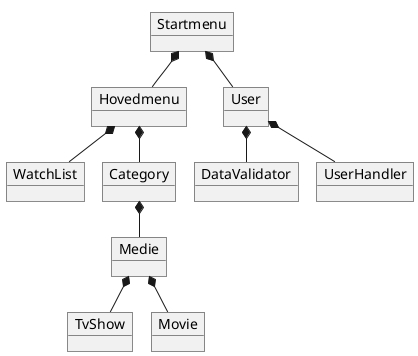 @startuml
!pragma layout smetana
'nyt: carddeck - card

object Startmenu
object Hovedmenu
object User
object DataValidator
object WatchList
object Category
object Medie
object TvShow
object Movie
object UserHandler

Startmenu *-- Hovedmenu
Startmenu *-- User
User *-- DataValidator
Hovedmenu *-- WatchList
Hovedmenu *-- Category
User *-- UserHandler
Category *-- Medie
Medie *-- TvShow
Medie *-- Movie





@enduml
